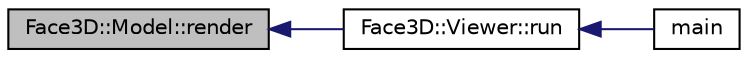 digraph "Face3D::Model::render"
{
  edge [fontname="Helvetica",fontsize="10",labelfontname="Helvetica",labelfontsize="10"];
  node [fontname="Helvetica",fontsize="10",shape=record];
  rankdir="LR";
  Node1 [label="Face3D::Model::render",height=0.2,width=0.4,color="black", fillcolor="grey75", style="filled", fontcolor="black"];
  Node1 -> Node2 [dir="back",color="midnightblue",fontsize="10",style="solid"];
  Node2 [label="Face3D::Viewer::run",height=0.2,width=0.4,color="black", fillcolor="white", style="filled",URL="$class_face3_d_1_1_viewer.html#a044ac30ff04ca0b145753adce39f53f4"];
  Node2 -> Node3 [dir="back",color="midnightblue",fontsize="10",style="solid"];
  Node3 [label="main",height=0.2,width=0.4,color="black", fillcolor="white", style="filled",URL="$_face_modelling_8cpp.html#a3c04138a5bfe5d72780bb7e82a18e627"];
}
